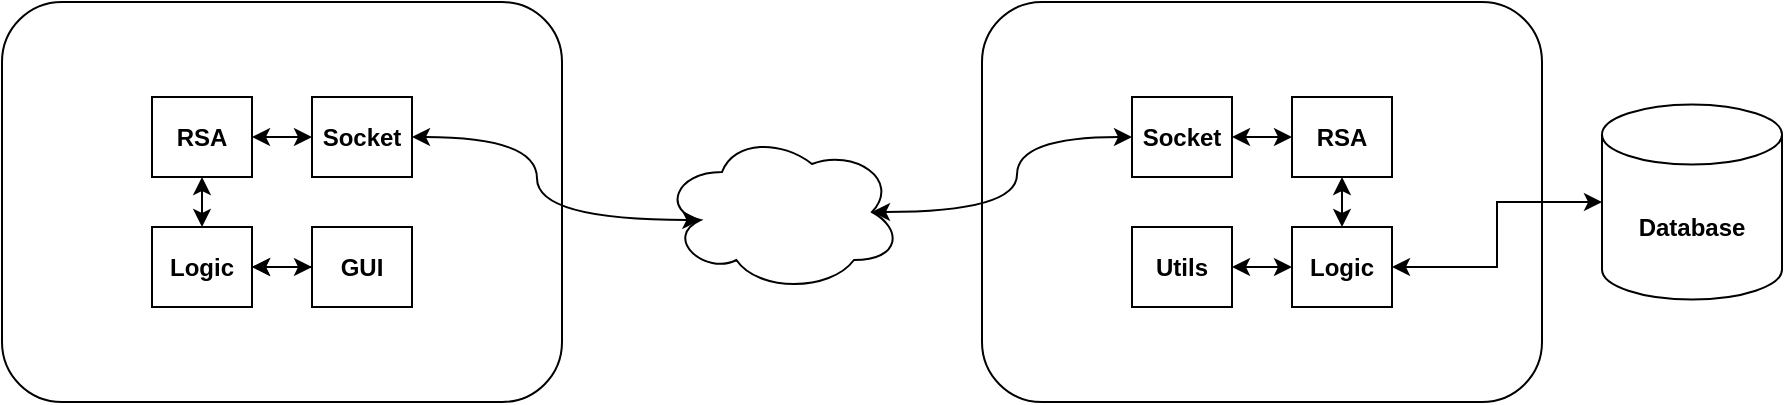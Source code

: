 <mxfile version="23.1.4" type="device">
  <diagram name="Page-1" id="8ce9d11a-91a2-4d17-14d8-a56ed91bf033">
    <mxGraphModel dx="1050" dy="522" grid="1" gridSize="10" guides="1" tooltips="1" connect="1" arrows="1" fold="1" page="1" pageScale="1" pageWidth="1100" pageHeight="850" background="none" math="0" shadow="0">
      <root>
        <mxCell id="0" />
        <mxCell id="1" parent="0" />
        <mxCell id="Rpopn7Q6wntCr6qUpaH7-12" value="" style="rounded=1;whiteSpace=wrap;html=1;" vertex="1" parent="1">
          <mxGeometry x="120" y="280" width="280" height="200" as="geometry" />
        </mxCell>
        <mxCell id="Rpopn7Q6wntCr6qUpaH7-13" value="" style="ellipse;shape=cloud;whiteSpace=wrap;html=1;" vertex="1" parent="1">
          <mxGeometry x="450" y="345" width="120" height="80" as="geometry" />
        </mxCell>
        <mxCell id="Rpopn7Q6wntCr6qUpaH7-16" value="" style="rounded=1;whiteSpace=wrap;html=1;" vertex="1" parent="1">
          <mxGeometry x="610" y="280" width="280" height="200" as="geometry" />
        </mxCell>
        <mxCell id="Rpopn7Q6wntCr6qUpaH7-21" style="edgeStyle=orthogonalEdgeStyle;rounded=0;orthogonalLoop=1;jettySize=auto;html=1;exitX=0;exitY=0.5;exitDx=0;exitDy=0;entryX=1;entryY=0.5;entryDx=0;entryDy=0;startArrow=classic;startFill=1;" edge="1" parent="1" source="Rpopn7Q6wntCr6qUpaH7-19" target="Rpopn7Q6wntCr6qUpaH7-20">
          <mxGeometry relative="1" as="geometry" />
        </mxCell>
        <mxCell id="Rpopn7Q6wntCr6qUpaH7-24" value="" style="edgeStyle=orthogonalEdgeStyle;rounded=0;orthogonalLoop=1;jettySize=auto;html=1;" edge="1" parent="1" source="Rpopn7Q6wntCr6qUpaH7-19" target="Rpopn7Q6wntCr6qUpaH7-20">
          <mxGeometry relative="1" as="geometry" />
        </mxCell>
        <mxCell id="Rpopn7Q6wntCr6qUpaH7-19" value="&lt;b&gt;GUI&lt;/b&gt;" style="rounded=0;whiteSpace=wrap;html=1;" vertex="1" parent="1">
          <mxGeometry x="275" y="392.5" width="50" height="40" as="geometry" />
        </mxCell>
        <mxCell id="Rpopn7Q6wntCr6qUpaH7-20" value="&lt;b&gt;Logic&lt;/b&gt;" style="rounded=0;whiteSpace=wrap;html=1;" vertex="1" parent="1">
          <mxGeometry x="195" y="392.5" width="50" height="40" as="geometry" />
        </mxCell>
        <mxCell id="Rpopn7Q6wntCr6qUpaH7-26" value="" style="edgeStyle=orthogonalEdgeStyle;rounded=0;orthogonalLoop=1;jettySize=auto;html=1;startArrow=classic;startFill=1;" edge="1" parent="1" source="Rpopn7Q6wntCr6qUpaH7-22" target="Rpopn7Q6wntCr6qUpaH7-20">
          <mxGeometry relative="1" as="geometry" />
        </mxCell>
        <mxCell id="Rpopn7Q6wntCr6qUpaH7-27" value="" style="edgeStyle=orthogonalEdgeStyle;rounded=0;orthogonalLoop=1;jettySize=auto;html=1;startArrow=classic;startFill=1;" edge="1" parent="1" source="Rpopn7Q6wntCr6qUpaH7-22" target="Rpopn7Q6wntCr6qUpaH7-23">
          <mxGeometry relative="1" as="geometry" />
        </mxCell>
        <mxCell id="Rpopn7Q6wntCr6qUpaH7-22" value="&lt;b&gt;RSA&lt;/b&gt;" style="rounded=0;whiteSpace=wrap;html=1;" vertex="1" parent="1">
          <mxGeometry x="195" y="327.5" width="50" height="40" as="geometry" />
        </mxCell>
        <mxCell id="Rpopn7Q6wntCr6qUpaH7-23" value="&lt;b&gt;Socket&lt;/b&gt;" style="rounded=0;whiteSpace=wrap;html=1;" vertex="1" parent="1">
          <mxGeometry x="275" y="327.5" width="50" height="40" as="geometry" />
        </mxCell>
        <mxCell id="Rpopn7Q6wntCr6qUpaH7-39" style="edgeStyle=orthogonalEdgeStyle;rounded=0;orthogonalLoop=1;jettySize=auto;html=1;exitX=0.5;exitY=0;exitDx=0;exitDy=0;entryX=0.5;entryY=1;entryDx=0;entryDy=0;startArrow=classic;startFill=1;" edge="1" parent="1" source="Rpopn7Q6wntCr6qUpaH7-31" target="Rpopn7Q6wntCr6qUpaH7-34">
          <mxGeometry relative="1" as="geometry" />
        </mxCell>
        <mxCell id="Rpopn7Q6wntCr6qUpaH7-45" style="edgeStyle=orthogonalEdgeStyle;rounded=0;orthogonalLoop=1;jettySize=auto;html=1;exitX=1;exitY=0.5;exitDx=0;exitDy=0;startArrow=classic;startFill=1;" edge="1" parent="1" source="Rpopn7Q6wntCr6qUpaH7-31" target="Rpopn7Q6wntCr6qUpaH7-44">
          <mxGeometry relative="1" as="geometry" />
        </mxCell>
        <mxCell id="Rpopn7Q6wntCr6qUpaH7-49" value="" style="edgeStyle=orthogonalEdgeStyle;rounded=0;orthogonalLoop=1;jettySize=auto;html=1;startArrow=classic;startFill=1;" edge="1" parent="1" source="Rpopn7Q6wntCr6qUpaH7-31" target="Rpopn7Q6wntCr6qUpaH7-48">
          <mxGeometry relative="1" as="geometry" />
        </mxCell>
        <mxCell id="Rpopn7Q6wntCr6qUpaH7-31" value="&lt;b&gt;Logic&lt;br&gt;&lt;/b&gt;" style="rounded=0;whiteSpace=wrap;html=1;" vertex="1" parent="1">
          <mxGeometry x="765" y="392.5" width="50" height="40" as="geometry" />
        </mxCell>
        <mxCell id="Rpopn7Q6wntCr6qUpaH7-33" value="&lt;b&gt;Socket&lt;/b&gt;" style="rounded=0;whiteSpace=wrap;html=1;" vertex="1" parent="1">
          <mxGeometry x="685" y="327.5" width="50" height="40" as="geometry" />
        </mxCell>
        <mxCell id="Rpopn7Q6wntCr6qUpaH7-40" style="edgeStyle=orthogonalEdgeStyle;rounded=0;orthogonalLoop=1;jettySize=auto;html=1;exitX=0;exitY=0.5;exitDx=0;exitDy=0;startArrow=classic;startFill=1;" edge="1" parent="1" source="Rpopn7Q6wntCr6qUpaH7-34" target="Rpopn7Q6wntCr6qUpaH7-33">
          <mxGeometry relative="1" as="geometry" />
        </mxCell>
        <mxCell id="Rpopn7Q6wntCr6qUpaH7-34" value="&lt;b style=&quot;border-color: var(--border-color);&quot;&gt;RSA&lt;/b&gt;" style="rounded=0;whiteSpace=wrap;html=1;" vertex="1" parent="1">
          <mxGeometry x="765" y="327.5" width="50" height="40" as="geometry" />
        </mxCell>
        <mxCell id="Rpopn7Q6wntCr6qUpaH7-41" style="rounded=0;orthogonalLoop=1;jettySize=auto;html=1;exitX=0;exitY=0.5;exitDx=0;exitDy=0;entryX=0.875;entryY=0.5;entryDx=0;entryDy=0;entryPerimeter=0;startArrow=classic;startFill=1;edgeStyle=orthogonalEdgeStyle;curved=1;shadow=0;" edge="1" parent="1" source="Rpopn7Q6wntCr6qUpaH7-33" target="Rpopn7Q6wntCr6qUpaH7-13">
          <mxGeometry relative="1" as="geometry" />
        </mxCell>
        <mxCell id="Rpopn7Q6wntCr6qUpaH7-42" style="rounded=0;orthogonalLoop=1;jettySize=auto;html=1;exitX=1;exitY=0.5;exitDx=0;exitDy=0;entryX=0.16;entryY=0.55;entryDx=0;entryDy=0;entryPerimeter=0;startArrow=classic;startFill=1;edgeStyle=orthogonalEdgeStyle;curved=1;shadow=0;" edge="1" parent="1" source="Rpopn7Q6wntCr6qUpaH7-23" target="Rpopn7Q6wntCr6qUpaH7-13">
          <mxGeometry relative="1" as="geometry" />
        </mxCell>
        <mxCell id="Rpopn7Q6wntCr6qUpaH7-44" value="&lt;b&gt;Database&lt;/b&gt;" style="shape=cylinder3;whiteSpace=wrap;html=1;boundedLbl=1;backgroundOutline=1;size=15;" vertex="1" parent="1">
          <mxGeometry x="920" y="331.25" width="90" height="97.5" as="geometry" />
        </mxCell>
        <mxCell id="Rpopn7Q6wntCr6qUpaH7-48" value="&lt;b&gt;Utils&lt;/b&gt;" style="rounded=0;whiteSpace=wrap;html=1;" vertex="1" parent="1">
          <mxGeometry x="685" y="392.5" width="50" height="40" as="geometry" />
        </mxCell>
      </root>
    </mxGraphModel>
  </diagram>
</mxfile>
